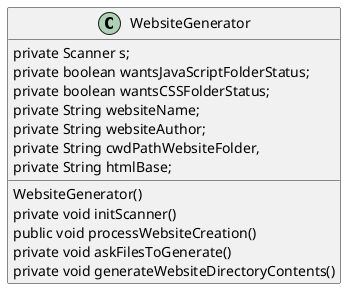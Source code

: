 @startuml
'https://plantuml.com/class-diagram


class WebsiteGenerator {

private Scanner s;
    private boolean wantsJavaScriptFolderStatus;
    private boolean wantsCSSFolderStatus;
    private String websiteName;
    private String websiteAuthor;
    private String cwdPathWebsiteFolder,
    private String htmlBase;

WebsiteGenerator()
private void initScanner()
public void processWebsiteCreation()
private void askFilesToGenerate()
private void generateWebsiteDirectoryContents()
}


@enduml